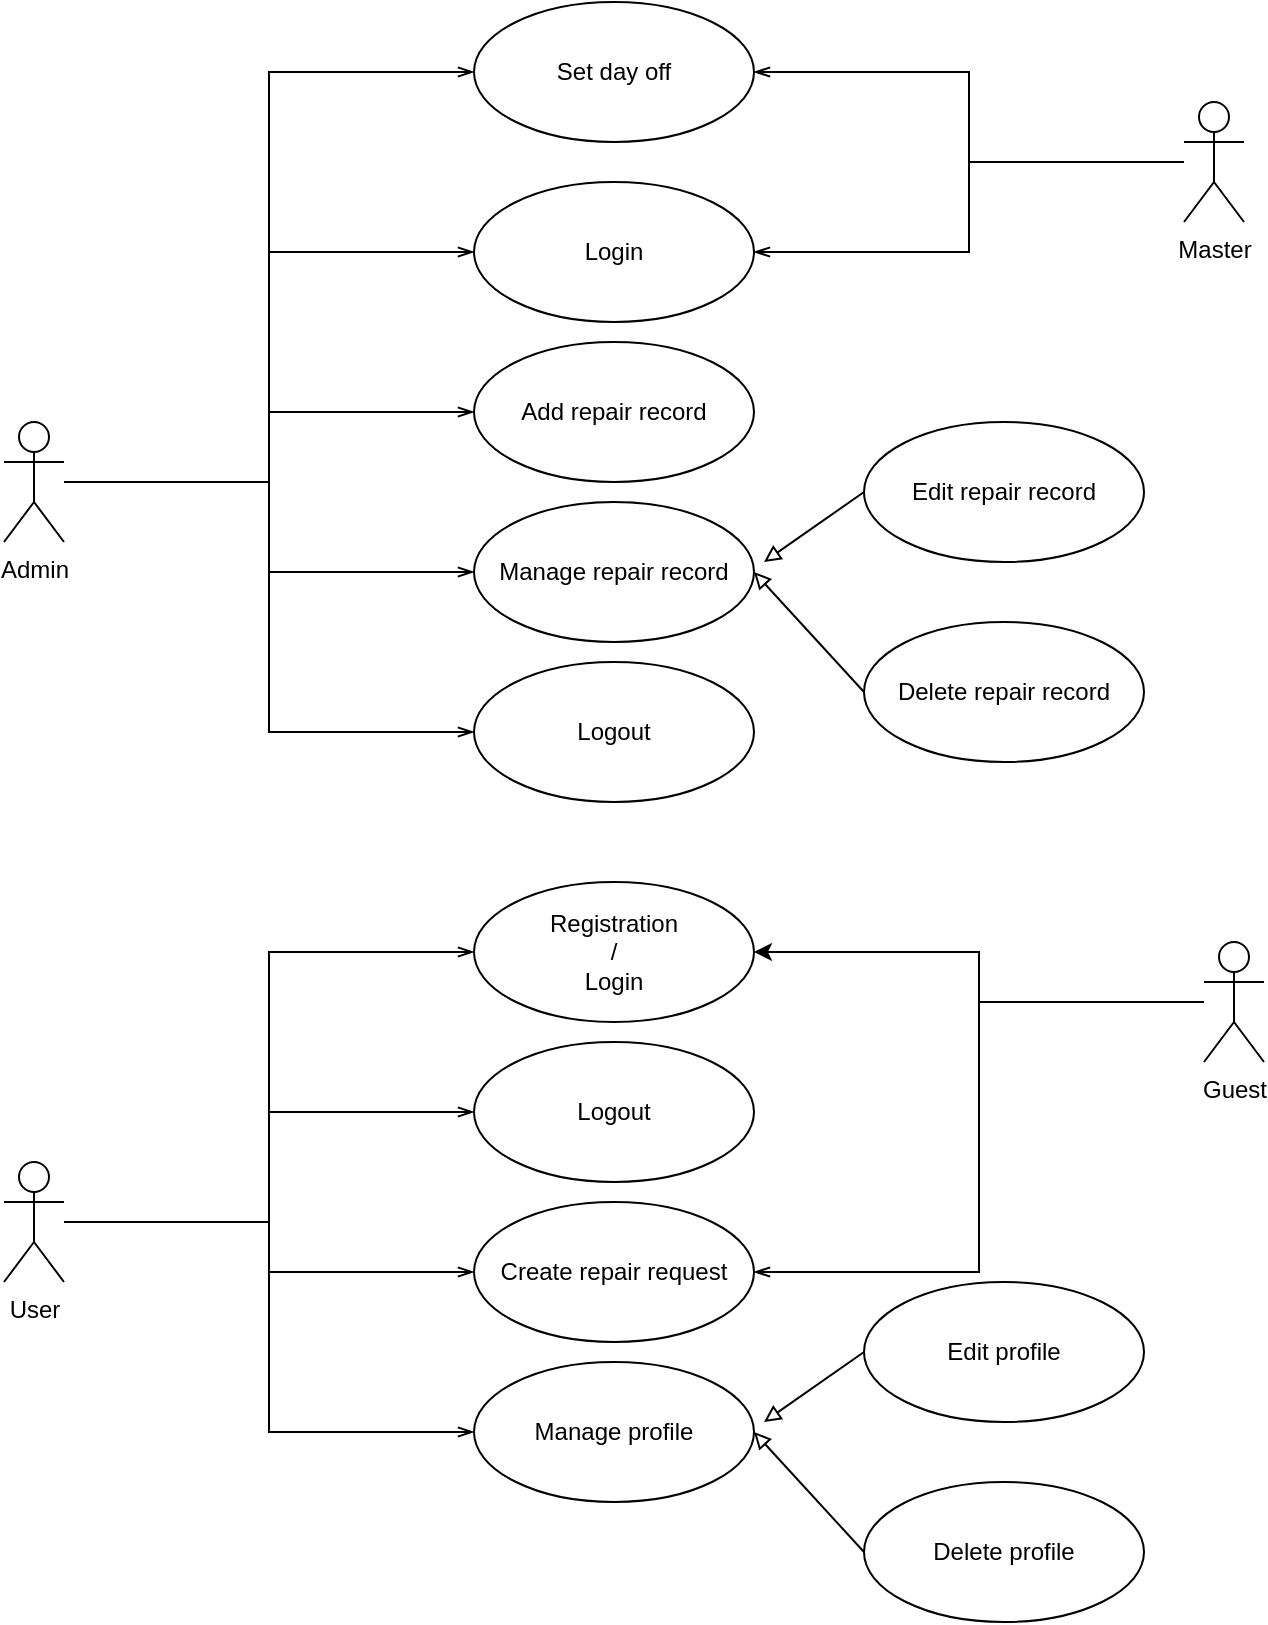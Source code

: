 <mxfile version="14.3.1" type="gitlab"><diagram id="y1kJHH9e92b12_6vBgDI" name="Page-1"><mxGraphModel dx="868" dy="1582" grid="1" gridSize="10" guides="1" tooltips="1" connect="1" arrows="1" fold="1" page="1" pageScale="1" pageWidth="850" pageHeight="1100" math="0" shadow="0"><root><mxCell id="0"/><mxCell id="1" parent="0"/><mxCell id="uQu4CCQUiUPOoRhyfrip-21" style="edgeStyle=orthogonalEdgeStyle;rounded=0;orthogonalLoop=1;jettySize=auto;html=1;entryX=0;entryY=0.5;entryDx=0;entryDy=0;startArrow=none;startFill=0;endArrow=openThin;endFill=0;" parent="1" source="uQu4CCQUiUPOoRhyfrip-1" target="uQu4CCQUiUPOoRhyfrip-12" edge="1"><mxGeometry relative="1" as="geometry"/></mxCell><mxCell id="uQu4CCQUiUPOoRhyfrip-22" style="edgeStyle=orthogonalEdgeStyle;rounded=0;orthogonalLoop=1;jettySize=auto;html=1;entryX=0;entryY=0.5;entryDx=0;entryDy=0;startArrow=none;startFill=0;endArrow=openThin;endFill=0;" parent="1" source="uQu4CCQUiUPOoRhyfrip-1" target="uQu4CCQUiUPOoRhyfrip-13" edge="1"><mxGeometry relative="1" as="geometry"/></mxCell><mxCell id="uQu4CCQUiUPOoRhyfrip-39" style="edgeStyle=orthogonalEdgeStyle;rounded=0;orthogonalLoop=1;jettySize=auto;html=1;entryX=0;entryY=0.5;entryDx=0;entryDy=0;startArrow=none;startFill=0;endArrow=openThin;endFill=0;" parent="1" source="uQu4CCQUiUPOoRhyfrip-1" target="uQu4CCQUiUPOoRhyfrip-23" edge="1"><mxGeometry relative="1" as="geometry"/></mxCell><mxCell id="uQu4CCQUiUPOoRhyfrip-43" style="edgeStyle=orthogonalEdgeStyle;rounded=0;orthogonalLoop=1;jettySize=auto;html=1;entryX=0;entryY=0.5;entryDx=0;entryDy=0;startArrow=none;startFill=0;endArrow=openThin;endFill=0;" parent="1" source="uQu4CCQUiUPOoRhyfrip-1" target="uQu4CCQUiUPOoRhyfrip-41" edge="1"><mxGeometry relative="1" as="geometry"/></mxCell><mxCell id="uQu4CCQUiUPOoRhyfrip-47" style="edgeStyle=orthogonalEdgeStyle;rounded=0;orthogonalLoop=1;jettySize=auto;html=1;entryX=0;entryY=0.5;entryDx=0;entryDy=0;startArrow=none;startFill=0;endArrow=openThin;endFill=0;" parent="1" source="uQu4CCQUiUPOoRhyfrip-1" target="uQu4CCQUiUPOoRhyfrip-46" edge="1"><mxGeometry relative="1" as="geometry"/></mxCell><mxCell id="uQu4CCQUiUPOoRhyfrip-1" value="Admin" style="shape=umlActor;verticalLabelPosition=bottom;verticalAlign=top;html=1;outlineConnect=0;" parent="1" vertex="1"><mxGeometry x="120" y="-40" width="30" height="60" as="geometry"/></mxCell><mxCell id="uQu4CCQUiUPOoRhyfrip-33" style="edgeStyle=orthogonalEdgeStyle;rounded=0;orthogonalLoop=1;jettySize=auto;html=1;entryX=0;entryY=0.5;entryDx=0;entryDy=0;startArrow=none;startFill=0;endArrow=openThin;endFill=0;" parent="1" source="uQu4CCQUiUPOoRhyfrip-2" target="uQu4CCQUiUPOoRhyfrip-24" edge="1"><mxGeometry relative="1" as="geometry"/></mxCell><mxCell id="uQu4CCQUiUPOoRhyfrip-35" style="edgeStyle=orthogonalEdgeStyle;rounded=0;orthogonalLoop=1;jettySize=auto;html=1;entryX=0;entryY=0.5;entryDx=0;entryDy=0;startArrow=none;startFill=0;endArrow=openThin;endFill=0;" parent="1" source="uQu4CCQUiUPOoRhyfrip-2" target="uQu4CCQUiUPOoRhyfrip-26" edge="1"><mxGeometry relative="1" as="geometry"/></mxCell><mxCell id="uQu4CCQUiUPOoRhyfrip-36" style="edgeStyle=orthogonalEdgeStyle;rounded=0;orthogonalLoop=1;jettySize=auto;html=1;entryX=0;entryY=0.5;entryDx=0;entryDy=0;startArrow=none;startFill=0;endArrow=openThin;endFill=0;" parent="1" source="uQu4CCQUiUPOoRhyfrip-2" target="uQu4CCQUiUPOoRhyfrip-27" edge="1"><mxGeometry relative="1" as="geometry"/></mxCell><mxCell id="uQu4CCQUiUPOoRhyfrip-37" style="edgeStyle=orthogonalEdgeStyle;rounded=0;orthogonalLoop=1;jettySize=auto;html=1;entryX=0;entryY=0.5;entryDx=0;entryDy=0;startArrow=none;startFill=0;endArrow=openThin;endFill=0;" parent="1" source="uQu4CCQUiUPOoRhyfrip-2" target="uQu4CCQUiUPOoRhyfrip-32" edge="1"><mxGeometry relative="1" as="geometry"/></mxCell><mxCell id="uQu4CCQUiUPOoRhyfrip-2" value="User" style="shape=umlActor;verticalLabelPosition=bottom;verticalAlign=top;html=1;outlineConnect=0;" parent="1" vertex="1"><mxGeometry x="120" y="330" width="30" height="60" as="geometry"/></mxCell><mxCell id="uQu4CCQUiUPOoRhyfrip-49" style="edgeStyle=orthogonalEdgeStyle;rounded=0;orthogonalLoop=1;jettySize=auto;html=1;entryX=1;entryY=0.5;entryDx=0;entryDy=0;startArrow=none;startFill=0;endArrow=openThin;endFill=0;" parent="1" source="uQu4CCQUiUPOoRhyfrip-7" target="uQu4CCQUiUPOoRhyfrip-46" edge="1"><mxGeometry relative="1" as="geometry"/></mxCell><mxCell id="uQu4CCQUiUPOoRhyfrip-50" style="edgeStyle=orthogonalEdgeStyle;rounded=0;orthogonalLoop=1;jettySize=auto;html=1;entryX=1;entryY=0.5;entryDx=0;entryDy=0;startArrow=none;startFill=0;endArrow=openThin;endFill=0;" parent="1" source="uQu4CCQUiUPOoRhyfrip-7" target="uQu4CCQUiUPOoRhyfrip-41" edge="1"><mxGeometry relative="1" as="geometry"/></mxCell><mxCell id="uQu4CCQUiUPOoRhyfrip-7" value="Master" style="shape=umlActor;verticalLabelPosition=bottom;verticalAlign=top;html=1;outlineConnect=0;" parent="1" vertex="1"><mxGeometry x="710" y="-200" width="30" height="60" as="geometry"/></mxCell><mxCell id="uQu4CCQUiUPOoRhyfrip-38" style="edgeStyle=orthogonalEdgeStyle;rounded=0;orthogonalLoop=1;jettySize=auto;html=1;entryX=1;entryY=0.5;entryDx=0;entryDy=0;startArrow=none;startFill=0;endArrow=openThin;endFill=0;" parent="1" source="uQu4CCQUiUPOoRhyfrip-8" target="uQu4CCQUiUPOoRhyfrip-32" edge="1"><mxGeometry relative="1" as="geometry"/></mxCell><mxCell id="qhvCAVFrKwfwL1Z4EFrB-2" style="edgeStyle=orthogonalEdgeStyle;rounded=0;orthogonalLoop=1;jettySize=auto;html=1;entryX=1;entryY=0.5;entryDx=0;entryDy=0;" parent="1" source="uQu4CCQUiUPOoRhyfrip-8" target="uQu4CCQUiUPOoRhyfrip-24" edge="1"><mxGeometry relative="1" as="geometry"/></mxCell><mxCell id="uQu4CCQUiUPOoRhyfrip-8" value="Guest" style="shape=umlActor;verticalLabelPosition=bottom;verticalAlign=top;html=1;outlineConnect=0;" parent="1" vertex="1"><mxGeometry x="720" y="220" width="30" height="60" as="geometry"/></mxCell><mxCell id="uQu4CCQUiUPOoRhyfrip-12" value="Add repair record" style="ellipse;whiteSpace=wrap;html=1;" parent="1" vertex="1"><mxGeometry x="355" y="-80" width="140" height="70" as="geometry"/></mxCell><mxCell id="uQu4CCQUiUPOoRhyfrip-13" value="Manage repair record" style="ellipse;whiteSpace=wrap;html=1;" parent="1" vertex="1"><mxGeometry x="355" width="140" height="70" as="geometry"/></mxCell><mxCell id="uQu4CCQUiUPOoRhyfrip-14" value="Edit repair record" style="ellipse;whiteSpace=wrap;html=1;" parent="1" vertex="1"><mxGeometry x="550" y="-40" width="140" height="70" as="geometry"/></mxCell><mxCell id="uQu4CCQUiUPOoRhyfrip-15" value="Delete repair record" style="ellipse;whiteSpace=wrap;html=1;" parent="1" vertex="1"><mxGeometry x="550" y="60" width="140" height="70" as="geometry"/></mxCell><mxCell id="uQu4CCQUiUPOoRhyfrip-17" value="" style="endArrow=none;startArrow=block;html=1;endFill=0;entryX=0;entryY=0.5;entryDx=0;entryDy=0;startFill=0;" parent="1" target="uQu4CCQUiUPOoRhyfrip-14" edge="1"><mxGeometry width="50" height="50" relative="1" as="geometry"><mxPoint x="500" y="30" as="sourcePoint"/><mxPoint x="530" y="-40" as="targetPoint"/></mxGeometry></mxCell><mxCell id="uQu4CCQUiUPOoRhyfrip-18" value="" style="endArrow=none;startArrow=block;html=1;endFill=0;entryX=0;entryY=0.5;entryDx=0;entryDy=0;startFill=0;exitX=1;exitY=0.5;exitDx=0;exitDy=0;" parent="1" source="uQu4CCQUiUPOoRhyfrip-13" target="uQu4CCQUiUPOoRhyfrip-15" edge="1"><mxGeometry width="50" height="50" relative="1" as="geometry"><mxPoint x="490" y="20" as="sourcePoint"/><mxPoint x="570" y="-15" as="targetPoint"/></mxGeometry></mxCell><mxCell id="uQu4CCQUiUPOoRhyfrip-23" value="Logout" style="ellipse;whiteSpace=wrap;html=1;" parent="1" vertex="1"><mxGeometry x="355" y="80" width="140" height="70" as="geometry"/></mxCell><mxCell id="uQu4CCQUiUPOoRhyfrip-24" value="Registration&lt;br&gt;/&lt;br&gt;Login" style="ellipse;whiteSpace=wrap;html=1;" parent="1" vertex="1"><mxGeometry x="355" y="190" width="140" height="70" as="geometry"/></mxCell><mxCell id="uQu4CCQUiUPOoRhyfrip-26" value="Logout" style="ellipse;whiteSpace=wrap;html=1;" parent="1" vertex="1"><mxGeometry x="355" y="270" width="140" height="70" as="geometry"/></mxCell><mxCell id="uQu4CCQUiUPOoRhyfrip-27" value="Manage profile" style="ellipse;whiteSpace=wrap;html=1;" parent="1" vertex="1"><mxGeometry x="355" y="430" width="140" height="70" as="geometry"/></mxCell><mxCell id="uQu4CCQUiUPOoRhyfrip-28" value="Edit profile" style="ellipse;whiteSpace=wrap;html=1;" parent="1" vertex="1"><mxGeometry x="550" y="390" width="140" height="70" as="geometry"/></mxCell><mxCell id="uQu4CCQUiUPOoRhyfrip-29" value="Delete profile" style="ellipse;whiteSpace=wrap;html=1;" parent="1" vertex="1"><mxGeometry x="550" y="490" width="140" height="70" as="geometry"/></mxCell><mxCell id="uQu4CCQUiUPOoRhyfrip-30" value="" style="endArrow=none;startArrow=block;html=1;endFill=0;entryX=0;entryY=0.5;entryDx=0;entryDy=0;startFill=0;" parent="1" target="uQu4CCQUiUPOoRhyfrip-28" edge="1"><mxGeometry width="50" height="50" relative="1" as="geometry"><mxPoint x="500" y="460" as="sourcePoint"/><mxPoint x="530" y="390" as="targetPoint"/></mxGeometry></mxCell><mxCell id="uQu4CCQUiUPOoRhyfrip-31" value="" style="endArrow=none;startArrow=block;html=1;endFill=0;entryX=0;entryY=0.5;entryDx=0;entryDy=0;startFill=0;exitX=1;exitY=0.5;exitDx=0;exitDy=0;" parent="1" source="uQu4CCQUiUPOoRhyfrip-27" target="uQu4CCQUiUPOoRhyfrip-29" edge="1"><mxGeometry width="50" height="50" relative="1" as="geometry"><mxPoint x="490" y="450" as="sourcePoint"/><mxPoint x="570" y="415" as="targetPoint"/></mxGeometry></mxCell><mxCell id="uQu4CCQUiUPOoRhyfrip-32" value="Create repair request" style="ellipse;whiteSpace=wrap;html=1;" parent="1" vertex="1"><mxGeometry x="355" y="350" width="140" height="70" as="geometry"/></mxCell><mxCell id="uQu4CCQUiUPOoRhyfrip-41" value="Login" style="ellipse;whiteSpace=wrap;html=1;" parent="1" vertex="1"><mxGeometry x="355" y="-160" width="140" height="70" as="geometry"/></mxCell><mxCell id="uQu4CCQUiUPOoRhyfrip-46" value="Set day off" style="ellipse;whiteSpace=wrap;html=1;" parent="1" vertex="1"><mxGeometry x="355" y="-250" width="140" height="70" as="geometry"/></mxCell></root></mxGraphModel></diagram></mxfile>